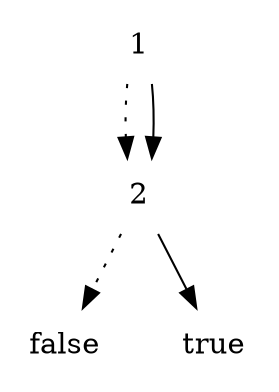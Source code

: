 digraph ArbreDecision {
  Noeud1 [label="1", shape="none"];
  Noeud2 [label="2", shape="none"];
  Noeud4 [label="false", shape="none"];
  Noeud5 [label="true", shape="none"];
  Noeud2 -> Noeud4 [style=dotted, shape="none"];
  Noeud2 -> Noeud5 [style=solid, shape="none"];
  Noeud1 -> Noeud2 [style=dotted, shape="none"];
  Noeud1 -> Noeud2 [style=solid, shape="none"];
}
